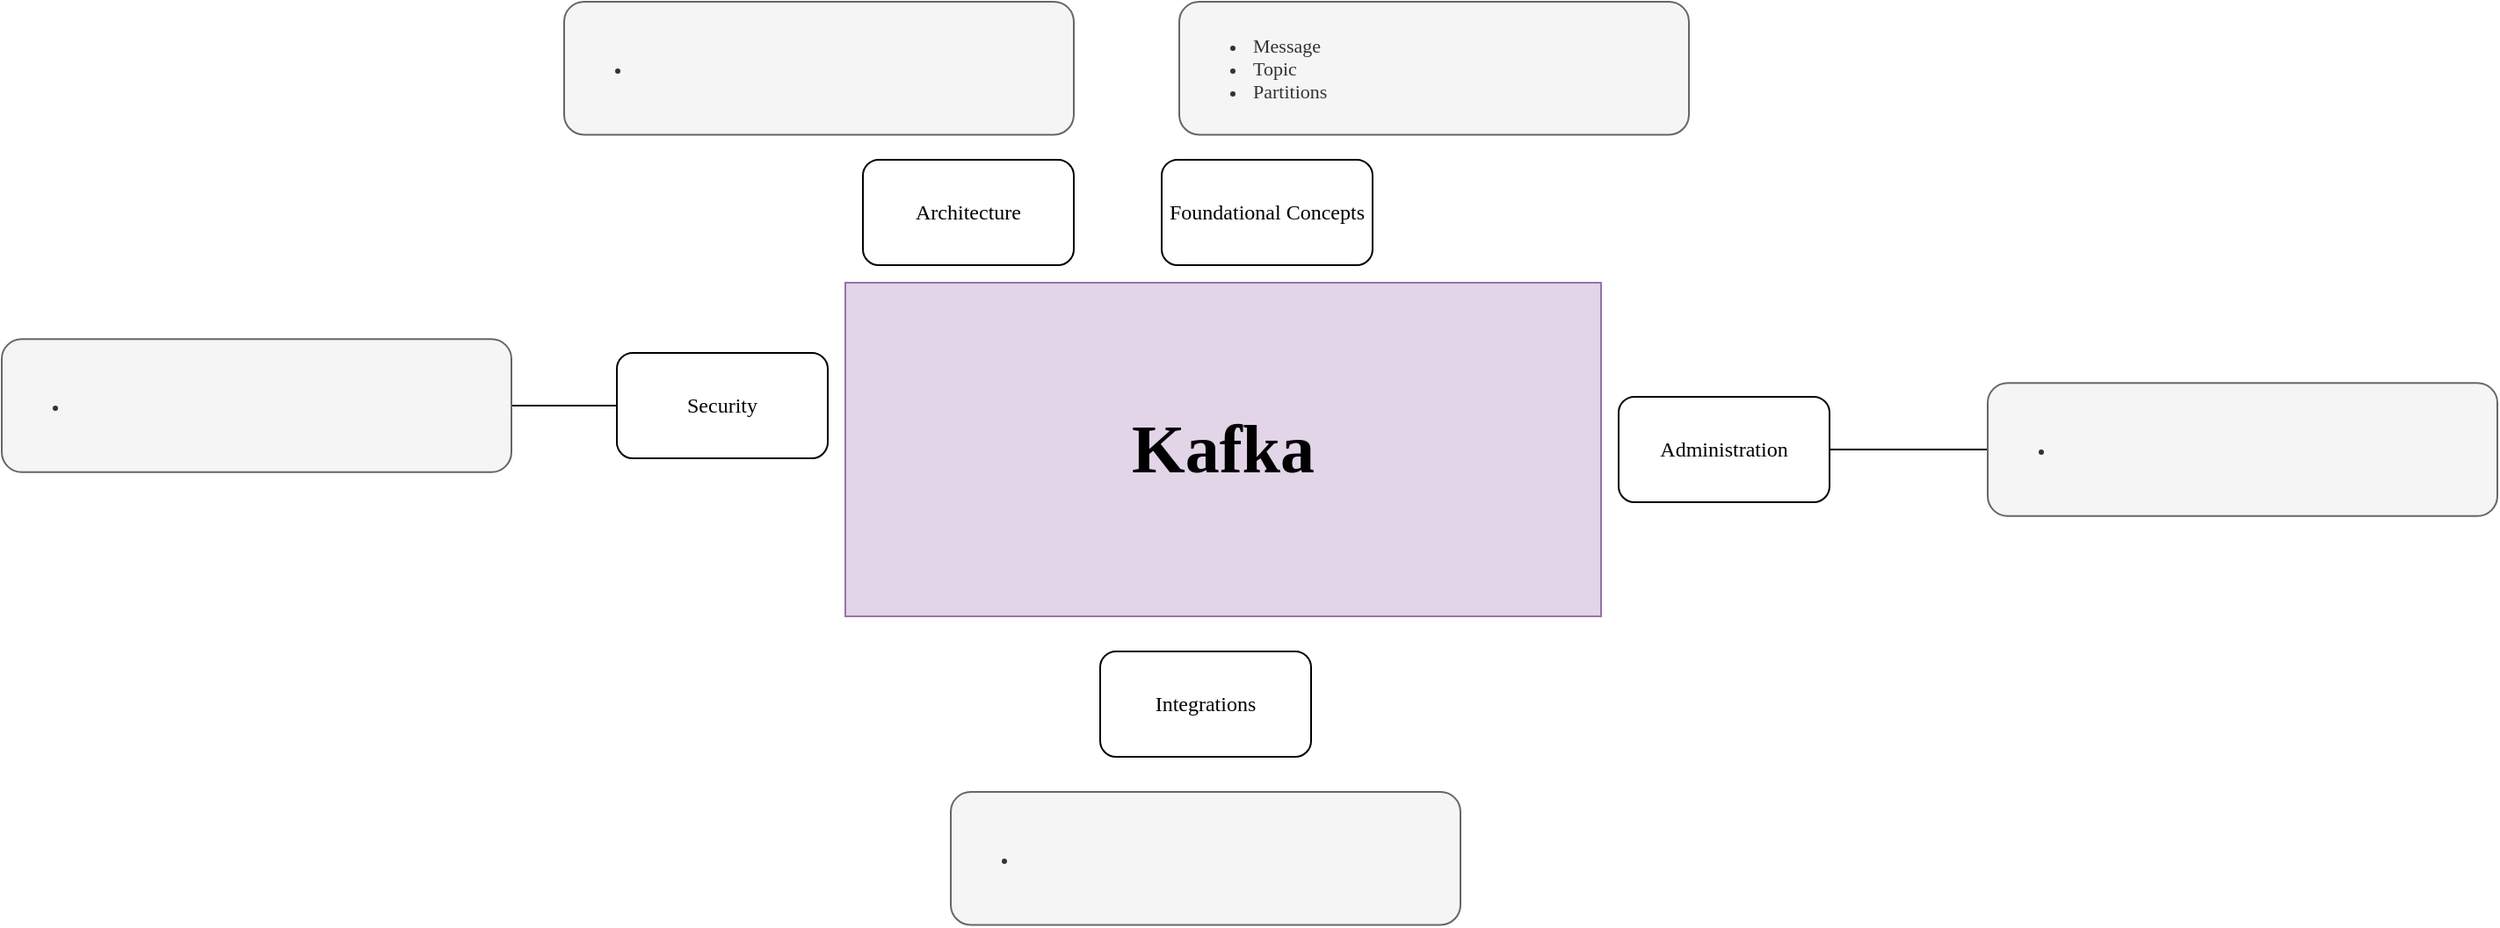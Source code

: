 <mxfile version="17.2.4" type="github">
  <diagram id="pxYi87dzXqwNqoQB3EMh" name="Page-1">
    <mxGraphModel dx="1775" dy="1636" grid="1" gridSize="10" guides="1" tooltips="1" connect="1" arrows="1" fold="1" page="1" pageScale="1" pageWidth="850" pageHeight="1100" math="0" shadow="0">
      <root>
        <mxCell id="0" />
        <mxCell id="1" parent="0" />
        <mxCell id="XU-mJ-ivhtag0VWZFGJD-1" value="&lt;h2&gt;Kafka&lt;/h2&gt;" style="rounded=0;whiteSpace=wrap;html=1;fontSize=26;fontFamily=Tahoma;fillColor=#e1d5e7;strokeColor=#9673a6;" vertex="1" parent="1">
          <mxGeometry x="220" y="150" width="430" height="190" as="geometry" />
        </mxCell>
        <mxCell id="XU-mJ-ivhtag0VWZFGJD-2" value="Architecture" style="rounded=1;whiteSpace=wrap;html=1;fontFamily=Tahoma;" vertex="1" parent="1">
          <mxGeometry x="230" y="80" width="120" height="60" as="geometry" />
        </mxCell>
        <mxCell id="XU-mJ-ivhtag0VWZFGJD-3" value="Integrations" style="rounded=1;whiteSpace=wrap;html=1;fontFamily=Tahoma;" vertex="1" parent="1">
          <mxGeometry x="365" y="360" width="120" height="60" as="geometry" />
        </mxCell>
        <mxCell id="XU-mJ-ivhtag0VWZFGJD-11" style="edgeStyle=orthogonalEdgeStyle;rounded=1;orthogonalLoop=1;jettySize=auto;html=1;fontFamily=Tahoma;endArrow=none;endFill=0;" edge="1" parent="1" source="XU-mJ-ivhtag0VWZFGJD-4" target="XU-mJ-ivhtag0VWZFGJD-10">
          <mxGeometry relative="1" as="geometry" />
        </mxCell>
        <mxCell id="XU-mJ-ivhtag0VWZFGJD-4" value="Security" style="rounded=1;whiteSpace=wrap;html=1;fontFamily=Tahoma;" vertex="1" parent="1">
          <mxGeometry x="90" y="190" width="120" height="60" as="geometry" />
        </mxCell>
        <mxCell id="XU-mJ-ivhtag0VWZFGJD-7" style="edgeStyle=orthogonalEdgeStyle;rounded=1;orthogonalLoop=1;jettySize=auto;html=1;fontFamily=Tahoma;endArrow=none;endFill=0;" edge="1" parent="1" source="XU-mJ-ivhtag0VWZFGJD-5" target="XU-mJ-ivhtag0VWZFGJD-6">
          <mxGeometry relative="1" as="geometry" />
        </mxCell>
        <mxCell id="XU-mJ-ivhtag0VWZFGJD-5" value="Administration" style="rounded=1;whiteSpace=wrap;html=1;fontFamily=Tahoma;" vertex="1" parent="1">
          <mxGeometry x="660" y="215" width="120" height="60" as="geometry" />
        </mxCell>
        <mxCell id="XU-mJ-ivhtag0VWZFGJD-6" value="&lt;ul&gt;&lt;li&gt;&lt;br&gt;&lt;/li&gt;&lt;/ul&gt;" style="rounded=1;whiteSpace=wrap;html=1;fontFamily=Tahoma;align=left;fontSize=11;fillColor=#f5f5f5;fontColor=#333333;strokeColor=#666666;" vertex="1" parent="1">
          <mxGeometry x="870" y="207.13" width="290" height="75.74" as="geometry" />
        </mxCell>
        <mxCell id="XU-mJ-ivhtag0VWZFGJD-8" value="&lt;ul&gt;&lt;li&gt;&lt;br&gt;&lt;/li&gt;&lt;/ul&gt;" style="rounded=1;whiteSpace=wrap;html=1;fontFamily=Tahoma;align=left;fontSize=11;fillColor=#f5f5f5;fontColor=#333333;strokeColor=#666666;" vertex="1" parent="1">
          <mxGeometry x="280" y="440" width="290" height="75.74" as="geometry" />
        </mxCell>
        <mxCell id="XU-mJ-ivhtag0VWZFGJD-9" value="&lt;ul&gt;&lt;li&gt;&lt;br&gt;&lt;/li&gt;&lt;/ul&gt;" style="rounded=1;whiteSpace=wrap;html=1;fontFamily=Tahoma;align=left;fontSize=11;fillColor=#f5f5f5;fontColor=#333333;strokeColor=#666666;" vertex="1" parent="1">
          <mxGeometry x="60" y="-10" width="290" height="75.74" as="geometry" />
        </mxCell>
        <mxCell id="XU-mJ-ivhtag0VWZFGJD-10" value="&lt;ul&gt;&lt;li&gt;&lt;br&gt;&lt;/li&gt;&lt;/ul&gt;" style="rounded=1;whiteSpace=wrap;html=1;fontFamily=Tahoma;align=left;fontSize=11;fillColor=#f5f5f5;fontColor=#333333;strokeColor=#666666;" vertex="1" parent="1">
          <mxGeometry x="-260" y="182.13" width="290" height="75.74" as="geometry" />
        </mxCell>
        <mxCell id="XU-mJ-ivhtag0VWZFGJD-12" value="Foundational Concepts" style="rounded=1;whiteSpace=wrap;html=1;fontFamily=Tahoma;" vertex="1" parent="1">
          <mxGeometry x="400" y="80" width="120" height="60" as="geometry" />
        </mxCell>
        <mxCell id="XU-mJ-ivhtag0VWZFGJD-13" value="&lt;ul&gt;&lt;li&gt;Message&lt;/li&gt;&lt;li&gt;Topic&lt;/li&gt;&lt;li&gt;Partitions&lt;/li&gt;&lt;/ul&gt;" style="rounded=1;whiteSpace=wrap;html=1;fontFamily=Tahoma;align=left;fontSize=11;fillColor=#f5f5f5;fontColor=#333333;strokeColor=#666666;" vertex="1" parent="1">
          <mxGeometry x="410" y="-10" width="290" height="75.74" as="geometry" />
        </mxCell>
      </root>
    </mxGraphModel>
  </diagram>
</mxfile>
